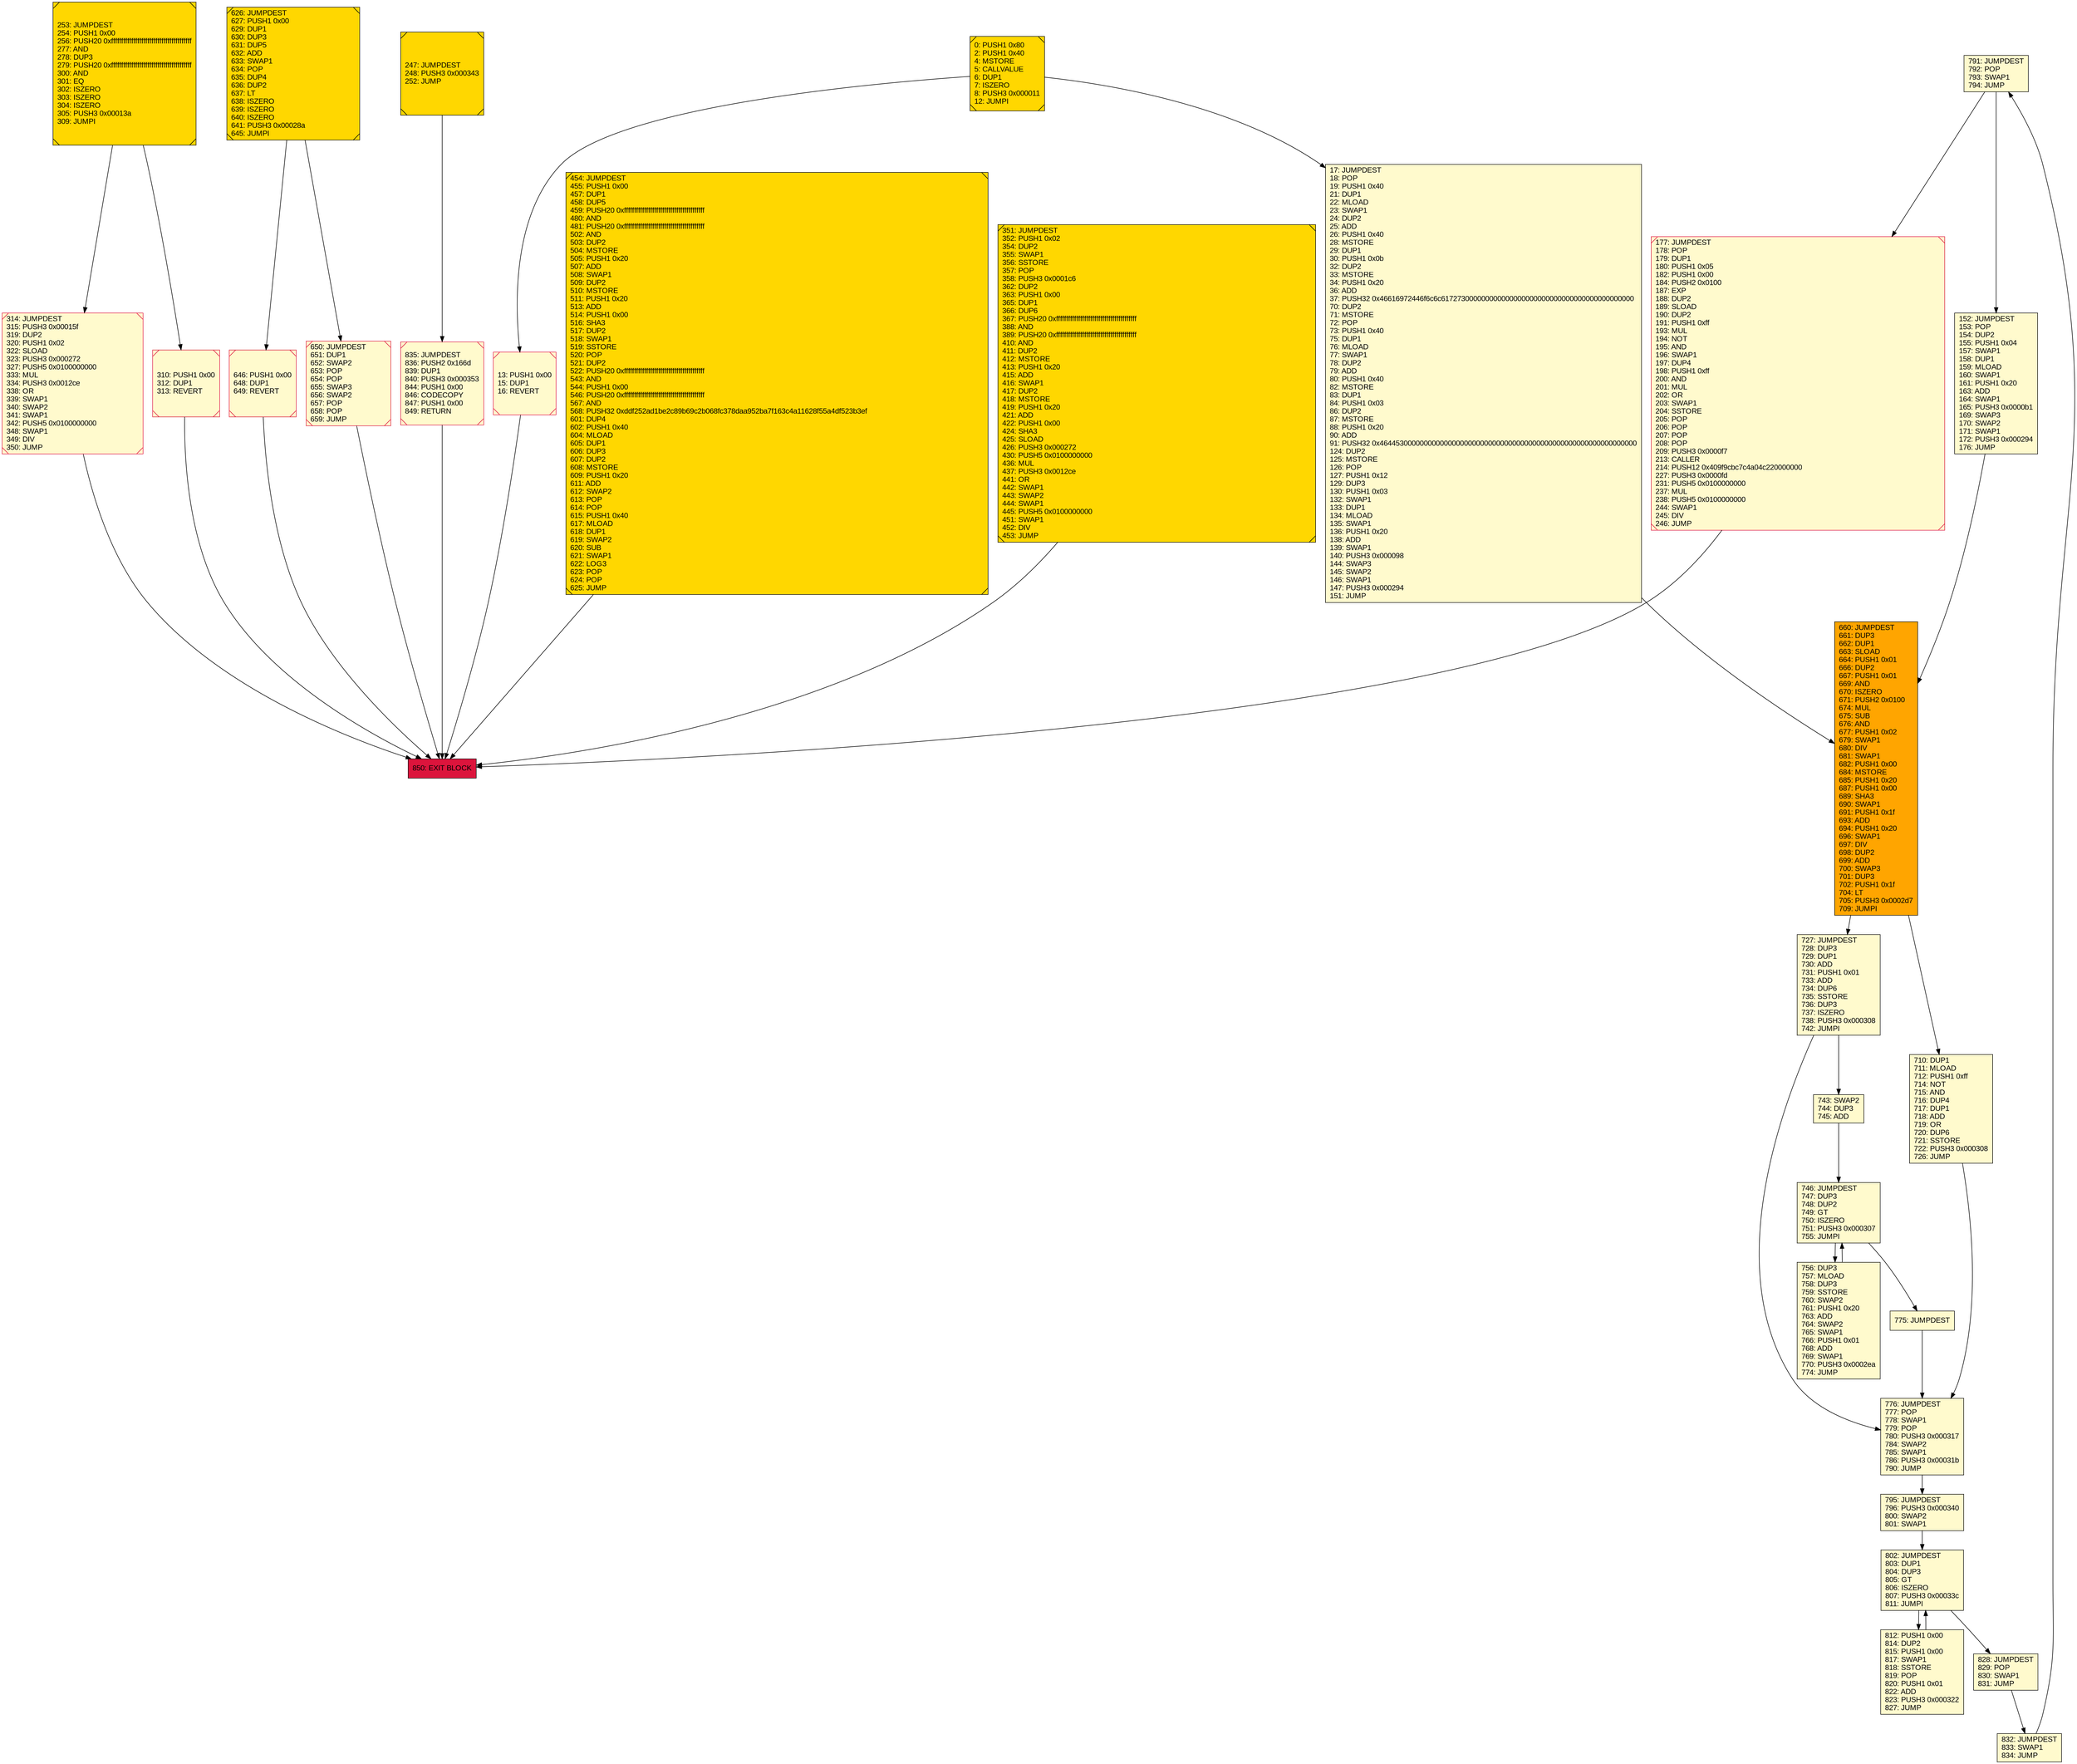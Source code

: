 digraph G {
bgcolor=transparent rankdir=UD;
node [shape=box style=filled color=black fillcolor=white fontname=arial fontcolor=black];
351 [label="351: JUMPDEST\l352: PUSH1 0x02\l354: DUP2\l355: SWAP1\l356: SSTORE\l357: POP\l358: PUSH3 0x0001c6\l362: DUP2\l363: PUSH1 0x00\l365: DUP1\l366: DUP6\l367: PUSH20 0xffffffffffffffffffffffffffffffffffffffff\l388: AND\l389: PUSH20 0xffffffffffffffffffffffffffffffffffffffff\l410: AND\l411: DUP2\l412: MSTORE\l413: PUSH1 0x20\l415: ADD\l416: SWAP1\l417: DUP2\l418: MSTORE\l419: PUSH1 0x20\l421: ADD\l422: PUSH1 0x00\l424: SHA3\l425: SLOAD\l426: PUSH3 0x000272\l430: PUSH5 0x0100000000\l436: MUL\l437: PUSH3 0x0012ce\l441: OR\l442: SWAP1\l443: SWAP2\l444: SWAP1\l445: PUSH5 0x0100000000\l451: SWAP1\l452: DIV\l453: JUMP\l" fillcolor=lemonchiffon shape=Msquare fillcolor=gold ];
791 [label="791: JUMPDEST\l792: POP\l793: SWAP1\l794: JUMP\l" fillcolor=lemonchiffon ];
775 [label="775: JUMPDEST\l" fillcolor=lemonchiffon ];
253 [label="253: JUMPDEST\l254: PUSH1 0x00\l256: PUSH20 0xffffffffffffffffffffffffffffffffffffffff\l277: AND\l278: DUP3\l279: PUSH20 0xffffffffffffffffffffffffffffffffffffffff\l300: AND\l301: EQ\l302: ISZERO\l303: ISZERO\l304: ISZERO\l305: PUSH3 0x00013a\l309: JUMPI\l" fillcolor=lemonchiffon shape=Msquare fillcolor=gold ];
795 [label="795: JUMPDEST\l796: PUSH3 0x000340\l800: SWAP2\l801: SWAP1\l" fillcolor=lemonchiffon ];
835 [label="835: JUMPDEST\l836: PUSH2 0x166d\l839: DUP1\l840: PUSH3 0x000353\l844: PUSH1 0x00\l846: CODECOPY\l847: PUSH1 0x00\l849: RETURN\l" fillcolor=lemonchiffon shape=Msquare color=crimson ];
314 [label="314: JUMPDEST\l315: PUSH3 0x00015f\l319: DUP2\l320: PUSH1 0x02\l322: SLOAD\l323: PUSH3 0x000272\l327: PUSH5 0x0100000000\l333: MUL\l334: PUSH3 0x0012ce\l338: OR\l339: SWAP1\l340: SWAP2\l341: SWAP1\l342: PUSH5 0x0100000000\l348: SWAP1\l349: DIV\l350: JUMP\l" fillcolor=lemonchiffon shape=Msquare color=crimson ];
850 [label="850: EXIT BLOCK\l" fillcolor=crimson ];
0 [label="0: PUSH1 0x80\l2: PUSH1 0x40\l4: MSTORE\l5: CALLVALUE\l6: DUP1\l7: ISZERO\l8: PUSH3 0x000011\l12: JUMPI\l" fillcolor=lemonchiffon shape=Msquare fillcolor=gold ];
310 [label="310: PUSH1 0x00\l312: DUP1\l313: REVERT\l" fillcolor=lemonchiffon shape=Msquare color=crimson ];
812 [label="812: PUSH1 0x00\l814: DUP2\l815: PUSH1 0x00\l817: SWAP1\l818: SSTORE\l819: POP\l820: PUSH1 0x01\l822: ADD\l823: PUSH3 0x000322\l827: JUMP\l" fillcolor=lemonchiffon ];
710 [label="710: DUP1\l711: MLOAD\l712: PUSH1 0xff\l714: NOT\l715: AND\l716: DUP4\l717: DUP1\l718: ADD\l719: OR\l720: DUP6\l721: SSTORE\l722: PUSH3 0x000308\l726: JUMP\l" fillcolor=lemonchiffon ];
177 [label="177: JUMPDEST\l178: POP\l179: DUP1\l180: PUSH1 0x05\l182: PUSH1 0x00\l184: PUSH2 0x0100\l187: EXP\l188: DUP2\l189: SLOAD\l190: DUP2\l191: PUSH1 0xff\l193: MUL\l194: NOT\l195: AND\l196: SWAP1\l197: DUP4\l198: PUSH1 0xff\l200: AND\l201: MUL\l202: OR\l203: SWAP1\l204: SSTORE\l205: POP\l206: POP\l207: POP\l208: POP\l209: PUSH3 0x0000f7\l213: CALLER\l214: PUSH12 0x409f9cbc7c4a04c220000000\l227: PUSH3 0x0000fd\l231: PUSH5 0x0100000000\l237: MUL\l238: PUSH5 0x0100000000\l244: SWAP1\l245: DIV\l246: JUMP\l" fillcolor=lemonchiffon shape=Msquare color=crimson ];
776 [label="776: JUMPDEST\l777: POP\l778: SWAP1\l779: POP\l780: PUSH3 0x000317\l784: SWAP2\l785: SWAP1\l786: PUSH3 0x00031b\l790: JUMP\l" fillcolor=lemonchiffon ];
743 [label="743: SWAP2\l744: DUP3\l745: ADD\l" fillcolor=lemonchiffon ];
17 [label="17: JUMPDEST\l18: POP\l19: PUSH1 0x40\l21: DUP1\l22: MLOAD\l23: SWAP1\l24: DUP2\l25: ADD\l26: PUSH1 0x40\l28: MSTORE\l29: DUP1\l30: PUSH1 0x0b\l32: DUP2\l33: MSTORE\l34: PUSH1 0x20\l36: ADD\l37: PUSH32 0x46616972446f6c6c617273000000000000000000000000000000000000000000\l70: DUP2\l71: MSTORE\l72: POP\l73: PUSH1 0x40\l75: DUP1\l76: MLOAD\l77: SWAP1\l78: DUP2\l79: ADD\l80: PUSH1 0x40\l82: MSTORE\l83: DUP1\l84: PUSH1 0x03\l86: DUP2\l87: MSTORE\l88: PUSH1 0x20\l90: ADD\l91: PUSH32 0x4644530000000000000000000000000000000000000000000000000000000000\l124: DUP2\l125: MSTORE\l126: POP\l127: PUSH1 0x12\l129: DUP3\l130: PUSH1 0x03\l132: SWAP1\l133: DUP1\l134: MLOAD\l135: SWAP1\l136: PUSH1 0x20\l138: ADD\l139: SWAP1\l140: PUSH3 0x000098\l144: SWAP3\l145: SWAP2\l146: SWAP1\l147: PUSH3 0x000294\l151: JUMP\l" fillcolor=lemonchiffon ];
646 [label="646: PUSH1 0x00\l648: DUP1\l649: REVERT\l" fillcolor=lemonchiffon shape=Msquare color=crimson ];
650 [label="650: JUMPDEST\l651: DUP1\l652: SWAP2\l653: POP\l654: POP\l655: SWAP3\l656: SWAP2\l657: POP\l658: POP\l659: JUMP\l" fillcolor=lemonchiffon shape=Msquare color=crimson ];
802 [label="802: JUMPDEST\l803: DUP1\l804: DUP3\l805: GT\l806: ISZERO\l807: PUSH3 0x00033c\l811: JUMPI\l" fillcolor=lemonchiffon ];
152 [label="152: JUMPDEST\l153: POP\l154: DUP2\l155: PUSH1 0x04\l157: SWAP1\l158: DUP1\l159: MLOAD\l160: SWAP1\l161: PUSH1 0x20\l163: ADD\l164: SWAP1\l165: PUSH3 0x0000b1\l169: SWAP3\l170: SWAP2\l171: SWAP1\l172: PUSH3 0x000294\l176: JUMP\l" fillcolor=lemonchiffon ];
13 [label="13: PUSH1 0x00\l15: DUP1\l16: REVERT\l" fillcolor=lemonchiffon shape=Msquare color=crimson ];
828 [label="828: JUMPDEST\l829: POP\l830: SWAP1\l831: JUMP\l" fillcolor=lemonchiffon ];
660 [label="660: JUMPDEST\l661: DUP3\l662: DUP1\l663: SLOAD\l664: PUSH1 0x01\l666: DUP2\l667: PUSH1 0x01\l669: AND\l670: ISZERO\l671: PUSH2 0x0100\l674: MUL\l675: SUB\l676: AND\l677: PUSH1 0x02\l679: SWAP1\l680: DIV\l681: SWAP1\l682: PUSH1 0x00\l684: MSTORE\l685: PUSH1 0x20\l687: PUSH1 0x00\l689: SHA3\l690: SWAP1\l691: PUSH1 0x1f\l693: ADD\l694: PUSH1 0x20\l696: SWAP1\l697: DIV\l698: DUP2\l699: ADD\l700: SWAP3\l701: DUP3\l702: PUSH1 0x1f\l704: LT\l705: PUSH3 0x0002d7\l709: JUMPI\l" fillcolor=orange ];
746 [label="746: JUMPDEST\l747: DUP3\l748: DUP2\l749: GT\l750: ISZERO\l751: PUSH3 0x000307\l755: JUMPI\l" fillcolor=lemonchiffon ];
626 [label="626: JUMPDEST\l627: PUSH1 0x00\l629: DUP1\l630: DUP3\l631: DUP5\l632: ADD\l633: SWAP1\l634: POP\l635: DUP4\l636: DUP2\l637: LT\l638: ISZERO\l639: ISZERO\l640: ISZERO\l641: PUSH3 0x00028a\l645: JUMPI\l" fillcolor=lemonchiffon shape=Msquare fillcolor=gold ];
832 [label="832: JUMPDEST\l833: SWAP1\l834: JUMP\l" fillcolor=lemonchiffon ];
247 [label="247: JUMPDEST\l248: PUSH3 0x000343\l252: JUMP\l" fillcolor=lemonchiffon shape=Msquare fillcolor=gold ];
454 [label="454: JUMPDEST\l455: PUSH1 0x00\l457: DUP1\l458: DUP5\l459: PUSH20 0xffffffffffffffffffffffffffffffffffffffff\l480: AND\l481: PUSH20 0xffffffffffffffffffffffffffffffffffffffff\l502: AND\l503: DUP2\l504: MSTORE\l505: PUSH1 0x20\l507: ADD\l508: SWAP1\l509: DUP2\l510: MSTORE\l511: PUSH1 0x20\l513: ADD\l514: PUSH1 0x00\l516: SHA3\l517: DUP2\l518: SWAP1\l519: SSTORE\l520: POP\l521: DUP2\l522: PUSH20 0xffffffffffffffffffffffffffffffffffffffff\l543: AND\l544: PUSH1 0x00\l546: PUSH20 0xffffffffffffffffffffffffffffffffffffffff\l567: AND\l568: PUSH32 0xddf252ad1be2c89b69c2b068fc378daa952ba7f163c4a11628f55a4df523b3ef\l601: DUP4\l602: PUSH1 0x40\l604: MLOAD\l605: DUP1\l606: DUP3\l607: DUP2\l608: MSTORE\l609: PUSH1 0x20\l611: ADD\l612: SWAP2\l613: POP\l614: POP\l615: PUSH1 0x40\l617: MLOAD\l618: DUP1\l619: SWAP2\l620: SUB\l621: SWAP1\l622: LOG3\l623: POP\l624: POP\l625: JUMP\l" fillcolor=lemonchiffon shape=Msquare fillcolor=gold ];
727 [label="727: JUMPDEST\l728: DUP3\l729: DUP1\l730: ADD\l731: PUSH1 0x01\l733: ADD\l734: DUP6\l735: SSTORE\l736: DUP3\l737: ISZERO\l738: PUSH3 0x000308\l742: JUMPI\l" fillcolor=lemonchiffon ];
756 [label="756: DUP3\l757: MLOAD\l758: DUP3\l759: SSTORE\l760: SWAP2\l761: PUSH1 0x20\l763: ADD\l764: SWAP2\l765: SWAP1\l766: PUSH1 0x01\l768: ADD\l769: SWAP1\l770: PUSH3 0x0002ea\l774: JUMP\l" fillcolor=lemonchiffon ];
314 -> 850;
835 -> 850;
710 -> 776;
310 -> 850;
152 -> 660;
743 -> 746;
17 -> 660;
802 -> 828;
660 -> 710;
746 -> 756;
756 -> 746;
660 -> 727;
351 -> 850;
626 -> 646;
626 -> 650;
727 -> 743;
253 -> 310;
828 -> 832;
253 -> 314;
727 -> 776;
746 -> 775;
791 -> 177;
454 -> 850;
247 -> 835;
775 -> 776;
795 -> 802;
791 -> 152;
776 -> 795;
832 -> 791;
177 -> 850;
0 -> 17;
646 -> 850;
650 -> 850;
802 -> 812;
812 -> 802;
13 -> 850;
0 -> 13;
}
